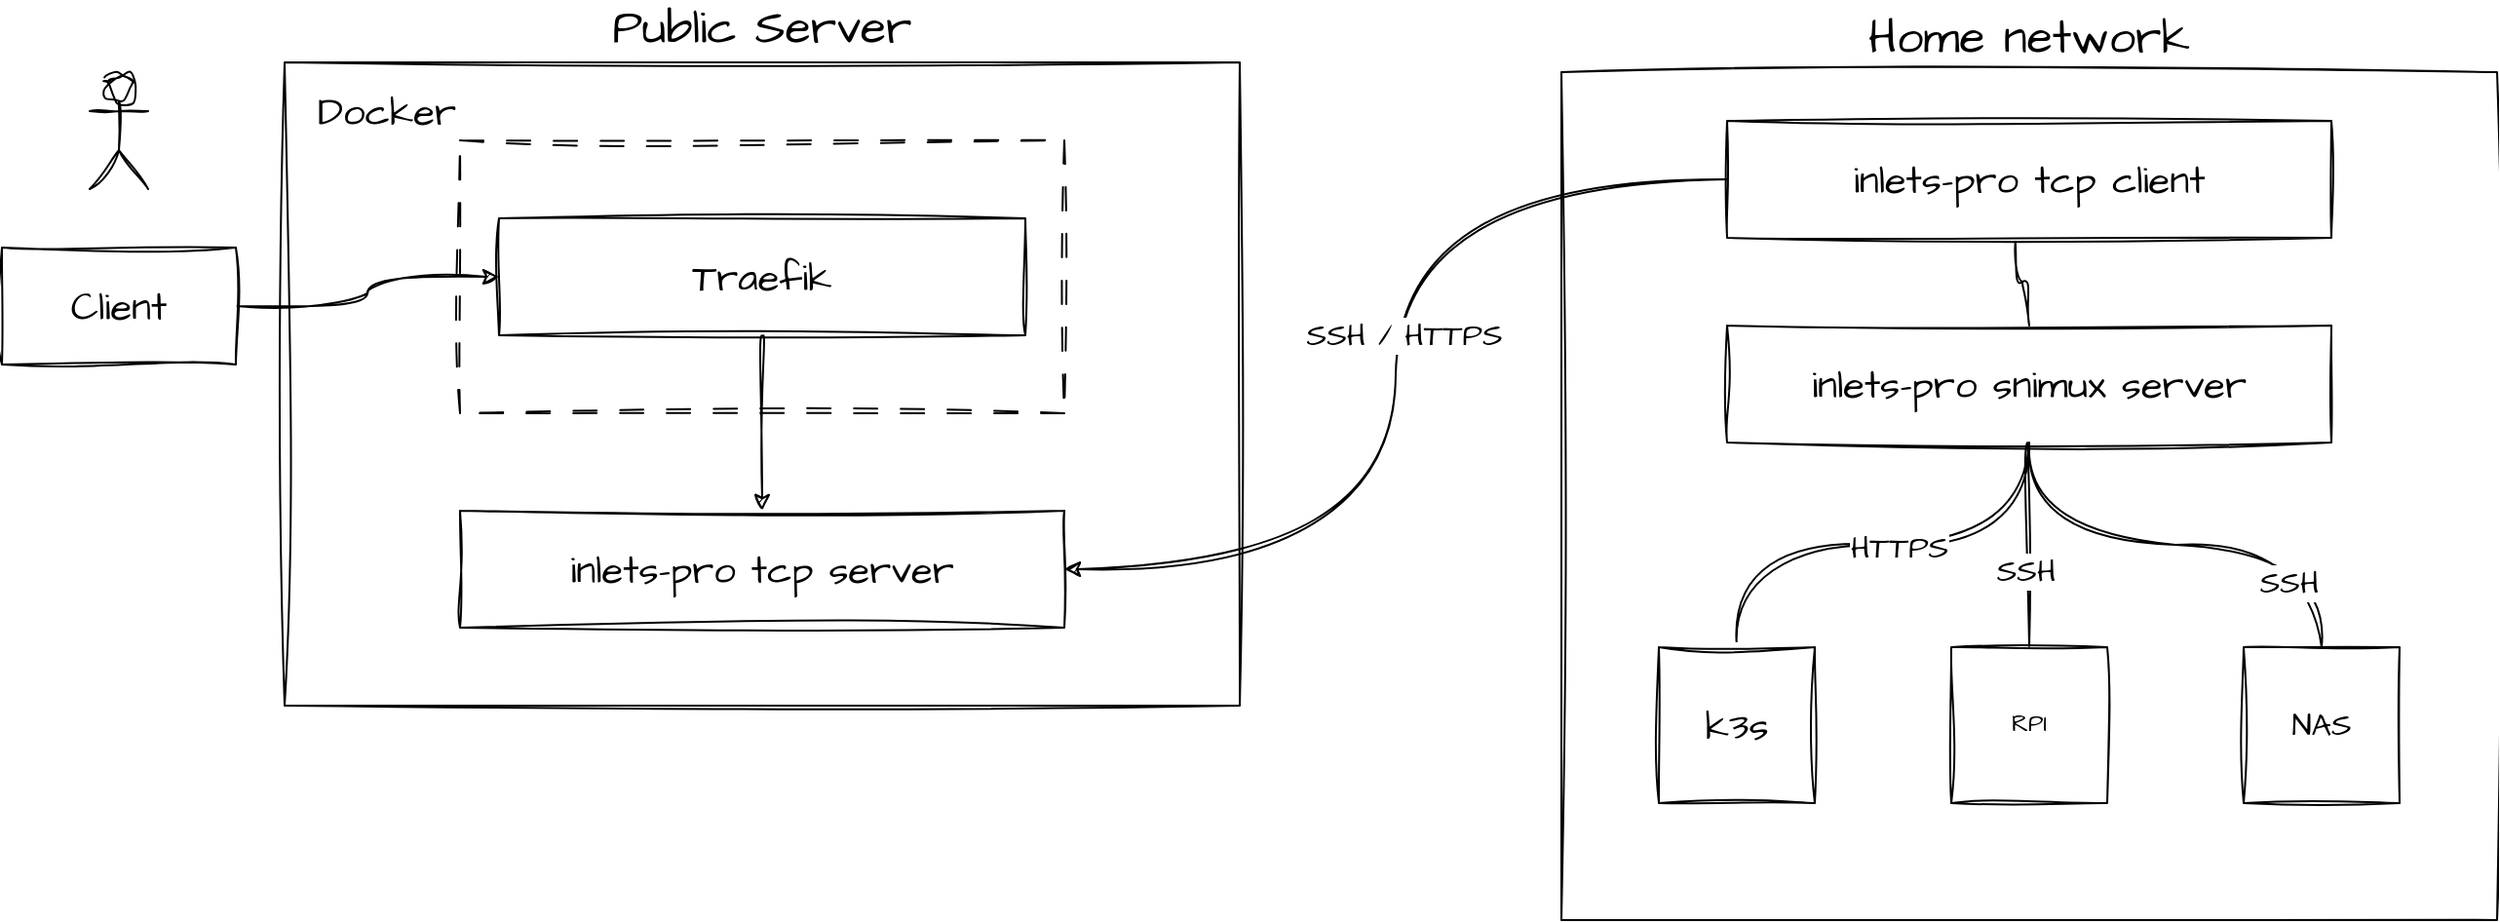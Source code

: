 <mxfile version="26.2.6">
  <diagram name="Page-1" id="41kAqGqCdxrdHtbHoZ40">
    <mxGraphModel dx="4017" dy="2375" grid="1" gridSize="10" guides="1" tooltips="1" connect="1" arrows="1" fold="1" page="1" pageScale="1" pageWidth="1169" pageHeight="827" background="none" math="0" shadow="0">
      <root>
        <mxCell id="0" />
        <mxCell id="1" parent="0" />
        <mxCell id="1RPcp6b-KM-TzmGu6j6Q-22" value="&lt;font face=&quot;Architects Daughter&quot; style=&quot;font-size: 24px;&quot;&gt;Public Server&lt;/font&gt;" style="rounded=0;whiteSpace=wrap;html=1;glass=0;sketch=1;curveFitting=1;jiggle=2;strokeColor=default;gradientColor=none;labelPosition=center;verticalLabelPosition=top;align=center;verticalAlign=bottom;" vertex="1" parent="1">
          <mxGeometry x="-575" y="-130" width="490" height="330" as="geometry" />
        </mxCell>
        <mxCell id="1RPcp6b-KM-TzmGu6j6Q-23" value="&lt;font style=&quot;font-size: 20px;&quot;&gt;Docker&lt;/font&gt;" style="rounded=0;whiteSpace=wrap;html=1;sketch=1;hachureGap=4;jiggle=2;curveFitting=1;fontFamily=Architects Daughter;fontSource=https%3A%2F%2Ffonts.googleapis.com%2Fcss%3Ffamily%3DArchitects%2BDaughter;dashed=1;dashPattern=12 12;labelPosition=left;verticalLabelPosition=top;align=right;verticalAlign=bottom;" vertex="1" parent="1">
          <mxGeometry x="-485" y="-90" width="310" height="140" as="geometry" />
        </mxCell>
        <mxCell id="1RPcp6b-KM-TzmGu6j6Q-27" style="edgeStyle=orthogonalEdgeStyle;rounded=0;sketch=1;hachureGap=4;jiggle=2;curveFitting=1;orthogonalLoop=1;jettySize=auto;html=1;exitX=0.5;exitY=1;exitDx=0;exitDy=0;entryX=0.5;entryY=0;entryDx=0;entryDy=0;fontFamily=Architects Daughter;fontSource=https%3A%2F%2Ffonts.googleapis.com%2Fcss%3Ffamily%3DArchitects%2BDaughter;curved=1;" edge="1" parent="1" source="1RPcp6b-KM-TzmGu6j6Q-24" target="1RPcp6b-KM-TzmGu6j6Q-25">
          <mxGeometry relative="1" as="geometry" />
        </mxCell>
        <mxCell id="1RPcp6b-KM-TzmGu6j6Q-24" value="&lt;font style=&quot;font-size: 20px;&quot;&gt;Traefik&lt;/font&gt;" style="rounded=0;whiteSpace=wrap;html=1;sketch=1;hachureGap=4;jiggle=2;curveFitting=1;fontFamily=Architects Daughter;fontSource=https%3A%2F%2Ffonts.googleapis.com%2Fcss%3Ffamily%3DArchitects%2BDaughter;" vertex="1" parent="1">
          <mxGeometry x="-465" y="-50" width="270" height="60" as="geometry" />
        </mxCell>
        <mxCell id="1RPcp6b-KM-TzmGu6j6Q-25" value="&lt;font style=&quot;font-size: 20px;&quot;&gt;inlets-pro tcp server&lt;/font&gt;" style="rounded=0;whiteSpace=wrap;html=1;sketch=1;hachureGap=4;jiggle=2;curveFitting=1;fontFamily=Architects Daughter;fontSource=https%3A%2F%2Ffonts.googleapis.com%2Fcss%3Ffamily%3DArchitects%2BDaughter;" vertex="1" parent="1">
          <mxGeometry x="-485" y="100" width="310" height="60" as="geometry" />
        </mxCell>
        <mxCell id="1RPcp6b-KM-TzmGu6j6Q-26" value="" style="shape=umlActor;verticalLabelPosition=bottom;verticalAlign=top;html=1;outlineConnect=0;hachureGap=4;fontFamily=Architects Daughter;fontSource=https%3A%2F%2Ffonts.googleapis.com%2Fcss%3Ffamily%3DArchitects%2BDaughter;sketch=1;curveFitting=1;jiggle=2;" vertex="1" parent="1">
          <mxGeometry x="-675" y="-125" width="30" height="60" as="geometry" />
        </mxCell>
        <mxCell id="1RPcp6b-KM-TzmGu6j6Q-29" style="edgeStyle=orthogonalEdgeStyle;rounded=0;sketch=1;hachureGap=4;jiggle=2;curveFitting=1;orthogonalLoop=1;jettySize=auto;html=1;exitX=1;exitY=0.5;exitDx=0;exitDy=0;entryX=0;entryY=0.5;entryDx=0;entryDy=0;fontFamily=Architects Daughter;fontSource=https%3A%2F%2Ffonts.googleapis.com%2Fcss%3Ffamily%3DArchitects%2BDaughter;curved=1;" edge="1" parent="1" source="1RPcp6b-KM-TzmGu6j6Q-28" target="1RPcp6b-KM-TzmGu6j6Q-24">
          <mxGeometry relative="1" as="geometry" />
        </mxCell>
        <mxCell id="1RPcp6b-KM-TzmGu6j6Q-28" value="&lt;font style=&quot;font-size: 20px;&quot;&gt;Client&lt;/font&gt;" style="rounded=0;whiteSpace=wrap;html=1;sketch=1;hachureGap=4;jiggle=2;curveFitting=1;fontFamily=Architects Daughter;fontSource=https%3A%2F%2Ffonts.googleapis.com%2Fcss%3Ffamily%3DArchitects%2BDaughter;" vertex="1" parent="1">
          <mxGeometry x="-720" y="-35" width="120" height="60" as="geometry" />
        </mxCell>
        <mxCell id="1RPcp6b-KM-TzmGu6j6Q-30" value="&lt;font style=&quot;font-size: 24px;&quot;&gt;Home network&lt;/font&gt;" style="rounded=0;whiteSpace=wrap;html=1;sketch=1;hachureGap=4;jiggle=2;curveFitting=1;fontFamily=Architects Daughter;fontSource=https%3A%2F%2Ffonts.googleapis.com%2Fcss%3Ffamily%3DArchitects%2BDaughter;labelPosition=center;verticalLabelPosition=top;align=center;verticalAlign=bottom;" vertex="1" parent="1">
          <mxGeometry x="80" y="-125" width="480" height="435" as="geometry" />
        </mxCell>
        <mxCell id="1RPcp6b-KM-TzmGu6j6Q-33" style="rounded=0;sketch=1;hachureGap=4;jiggle=2;curveFitting=1;orthogonalLoop=1;jettySize=auto;html=1;exitX=0;exitY=0.5;exitDx=0;exitDy=0;entryX=1;entryY=0.5;entryDx=0;entryDy=0;fontFamily=Architects Daughter;fontSource=https%3A%2F%2Ffonts.googleapis.com%2Fcss%3Ffamily%3DArchitects%2BDaughter;edgeStyle=orthogonalEdgeStyle;curved=1;" edge="1" parent="1" source="1RPcp6b-KM-TzmGu6j6Q-31" target="1RPcp6b-KM-TzmGu6j6Q-25">
          <mxGeometry relative="1" as="geometry" />
        </mxCell>
        <mxCell id="1RPcp6b-KM-TzmGu6j6Q-39" value="&lt;font style=&quot;font-size: 16px;&quot;&gt;SSH / HTTPS&lt;/font&gt;" style="edgeLabel;html=1;align=center;verticalAlign=middle;resizable=0;points=[];sketch=1;hachureGap=4;jiggle=2;curveFitting=1;fontFamily=Architects Daughter;fontSource=https%3A%2F%2Ffonts.googleapis.com%2Fcss%3Ffamily%3DArchitects%2BDaughter;" vertex="1" connectable="0" parent="1RPcp6b-KM-TzmGu6j6Q-33">
          <mxGeometry x="-0.078" y="4" relative="1" as="geometry">
            <mxPoint y="1" as="offset" />
          </mxGeometry>
        </mxCell>
        <mxCell id="1RPcp6b-KM-TzmGu6j6Q-31" value="&lt;font style=&quot;font-size: 20px;&quot;&gt;inlets-pro tcp client&lt;/font&gt;" style="rounded=0;whiteSpace=wrap;html=1;sketch=1;hachureGap=4;jiggle=2;curveFitting=1;fontFamily=Architects Daughter;fontSource=https%3A%2F%2Ffonts.googleapis.com%2Fcss%3Ffamily%3DArchitects%2BDaughter;" vertex="1" parent="1">
          <mxGeometry x="165" y="-100" width="310" height="60" as="geometry" />
        </mxCell>
        <mxCell id="1RPcp6b-KM-TzmGu6j6Q-38" style="edgeStyle=orthogonalEdgeStyle;rounded=0;sketch=1;hachureGap=4;jiggle=2;curveFitting=1;orthogonalLoop=1;jettySize=auto;html=1;exitX=0.5;exitY=1;exitDx=0;exitDy=0;fontFamily=Architects Daughter;fontSource=https%3A%2F%2Ffonts.googleapis.com%2Fcss%3Ffamily%3DArchitects%2BDaughter;curved=1;endArrow=none;startFill=0;" edge="1" parent="1" source="1RPcp6b-KM-TzmGu6j6Q-34" target="1RPcp6b-KM-TzmGu6j6Q-37">
          <mxGeometry relative="1" as="geometry" />
        </mxCell>
        <mxCell id="1RPcp6b-KM-TzmGu6j6Q-40" value="&lt;font style=&quot;font-size: 16px;&quot;&gt;HTTPS&lt;/font&gt;" style="edgeLabel;html=1;align=center;verticalAlign=middle;resizable=0;points=[];sketch=1;hachureGap=4;jiggle=2;curveFitting=1;fontFamily=Architects Daughter;fontSource=https%3A%2F%2Ffonts.googleapis.com%2Fcss%3Ffamily%3DArchitects%2BDaughter;" vertex="1" connectable="0" parent="1RPcp6b-KM-TzmGu6j6Q-38">
          <mxGeometry x="-0.055" y="1" relative="1" as="geometry">
            <mxPoint x="1" as="offset" />
          </mxGeometry>
        </mxCell>
        <mxCell id="1RPcp6b-KM-TzmGu6j6Q-42" style="edgeStyle=orthogonalEdgeStyle;rounded=0;sketch=1;hachureGap=4;jiggle=2;curveFitting=1;orthogonalLoop=1;jettySize=auto;html=1;exitX=0.5;exitY=1;exitDx=0;exitDy=0;entryX=0.5;entryY=0;entryDx=0;entryDy=0;fontFamily=Architects Daughter;fontSource=https%3A%2F%2Ffonts.googleapis.com%2Fcss%3Ffamily%3DArchitects%2BDaughter;endArrow=none;startFill=0;curved=1;" edge="1" parent="1" source="1RPcp6b-KM-TzmGu6j6Q-34" target="1RPcp6b-KM-TzmGu6j6Q-41">
          <mxGeometry relative="1" as="geometry" />
        </mxCell>
        <mxCell id="1RPcp6b-KM-TzmGu6j6Q-43" value="&lt;font style=&quot;font-size: 16px;&quot;&gt;SSH&lt;/font&gt;" style="edgeLabel;html=1;align=center;verticalAlign=middle;resizable=0;points=[];sketch=1;hachureGap=4;jiggle=2;curveFitting=1;fontFamily=Architects Daughter;fontSource=https%3A%2F%2Ffonts.googleapis.com%2Fcss%3Ffamily%3DArchitects%2BDaughter;" vertex="1" connectable="0" parent="1RPcp6b-KM-TzmGu6j6Q-42">
          <mxGeometry x="0.257" y="-2" relative="1" as="geometry">
            <mxPoint as="offset" />
          </mxGeometry>
        </mxCell>
        <mxCell id="1RPcp6b-KM-TzmGu6j6Q-45" style="edgeStyle=orthogonalEdgeStyle;rounded=0;sketch=1;hachureGap=4;jiggle=2;curveFitting=1;orthogonalLoop=1;jettySize=auto;html=1;exitX=0.5;exitY=1;exitDx=0;exitDy=0;entryX=0.5;entryY=0;entryDx=0;entryDy=0;fontFamily=Architects Daughter;fontSource=https%3A%2F%2Ffonts.googleapis.com%2Fcss%3Ffamily%3DArchitects%2BDaughter;endArrow=none;startFill=0;curved=1;" edge="1" parent="1" source="1RPcp6b-KM-TzmGu6j6Q-34" target="1RPcp6b-KM-TzmGu6j6Q-44">
          <mxGeometry relative="1" as="geometry" />
        </mxCell>
        <mxCell id="1RPcp6b-KM-TzmGu6j6Q-46" value="&lt;font style=&quot;font-size: 16px;&quot;&gt;SSH&lt;/font&gt;" style="edgeLabel;html=1;align=center;verticalAlign=middle;resizable=0;points=[];sketch=1;hachureGap=4;jiggle=2;curveFitting=1;fontFamily=Architects Daughter;fontSource=https%3A%2F%2Ffonts.googleapis.com%2Fcss%3Ffamily%3DArchitects%2BDaughter;" vertex="1" connectable="0" parent="1RPcp6b-KM-TzmGu6j6Q-45">
          <mxGeometry x="0.741" y="-17" relative="1" as="geometry">
            <mxPoint as="offset" />
          </mxGeometry>
        </mxCell>
        <mxCell id="1RPcp6b-KM-TzmGu6j6Q-34" value="&lt;font style=&quot;font-size: 20px;&quot;&gt;inlets-pro snimux server&lt;/font&gt;" style="rounded=0;whiteSpace=wrap;html=1;sketch=1;hachureGap=4;jiggle=2;curveFitting=1;fontFamily=Architects Daughter;fontSource=https%3A%2F%2Ffonts.googleapis.com%2Fcss%3Ffamily%3DArchitects%2BDaughter;" vertex="1" parent="1">
          <mxGeometry x="165" y="5" width="310" height="60" as="geometry" />
        </mxCell>
        <mxCell id="1RPcp6b-KM-TzmGu6j6Q-35" style="edgeStyle=orthogonalEdgeStyle;rounded=0;sketch=1;hachureGap=4;jiggle=2;curveFitting=1;orthogonalLoop=1;jettySize=auto;html=1;exitX=0.5;exitY=0;exitDx=0;exitDy=0;entryX=0.477;entryY=1.033;entryDx=0;entryDy=0;entryPerimeter=0;fontFamily=Architects Daughter;fontSource=https%3A%2F%2Ffonts.googleapis.com%2Fcss%3Ffamily%3DArchitects%2BDaughter;endArrow=none;startFill=0;curved=1;" edge="1" parent="1" source="1RPcp6b-KM-TzmGu6j6Q-34" target="1RPcp6b-KM-TzmGu6j6Q-31">
          <mxGeometry relative="1" as="geometry" />
        </mxCell>
        <mxCell id="1RPcp6b-KM-TzmGu6j6Q-37" value="&lt;font style=&quot;font-size: 20px;&quot;&gt;k3s&lt;/font&gt;" style="whiteSpace=wrap;html=1;aspect=fixed;sketch=1;hachureGap=4;jiggle=2;curveFitting=1;fontFamily=Architects Daughter;fontSource=https%3A%2F%2Ffonts.googleapis.com%2Fcss%3Ffamily%3DArchitects%2BDaughter;" vertex="1" parent="1">
          <mxGeometry x="130" y="170" width="80" height="80" as="geometry" />
        </mxCell>
        <mxCell id="1RPcp6b-KM-TzmGu6j6Q-41" value="RPI" style="whiteSpace=wrap;html=1;aspect=fixed;sketch=1;hachureGap=4;jiggle=2;curveFitting=1;fontFamily=Architects Daughter;fontSource=https%3A%2F%2Ffonts.googleapis.com%2Fcss%3Ffamily%3DArchitects%2BDaughter;" vertex="1" parent="1">
          <mxGeometry x="280" y="170" width="80" height="80" as="geometry" />
        </mxCell>
        <mxCell id="1RPcp6b-KM-TzmGu6j6Q-44" value="&lt;font style=&quot;font-size: 16px;&quot;&gt;NAS&lt;/font&gt;" style="whiteSpace=wrap;html=1;aspect=fixed;sketch=1;hachureGap=4;jiggle=2;curveFitting=1;fontFamily=Architects Daughter;fontSource=https%3A%2F%2Ffonts.googleapis.com%2Fcss%3Ffamily%3DArchitects%2BDaughter;" vertex="1" parent="1">
          <mxGeometry x="430" y="170" width="80" height="80" as="geometry" />
        </mxCell>
      </root>
    </mxGraphModel>
  </diagram>
</mxfile>
